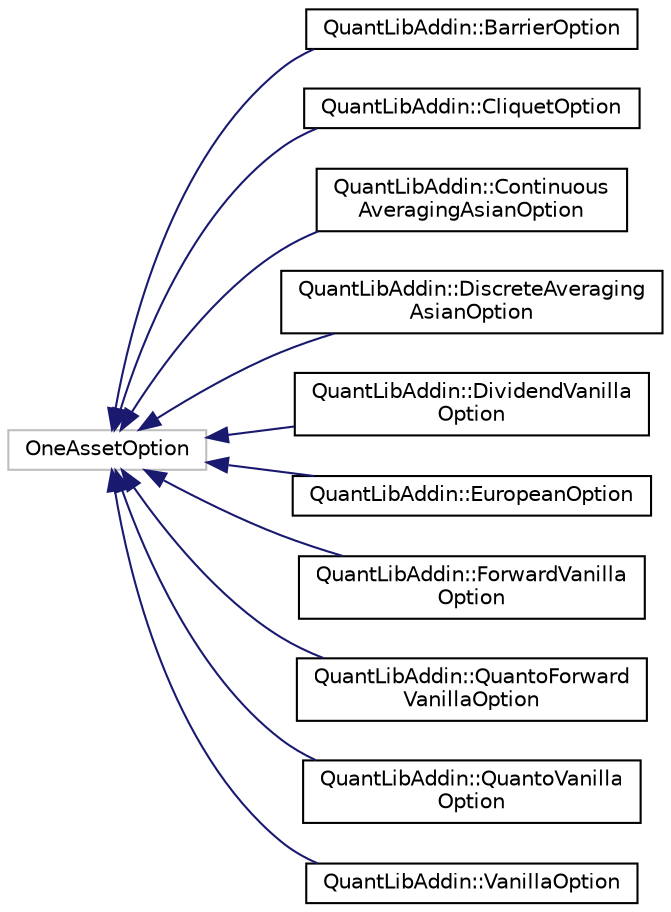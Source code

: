digraph "Graphical Class Hierarchy"
{
  edge [fontname="Helvetica",fontsize="10",labelfontname="Helvetica",labelfontsize="10"];
  node [fontname="Helvetica",fontsize="10",shape=record];
  rankdir="LR";
  Node69 [label="OneAssetOption",height=0.2,width=0.4,color="grey75", fillcolor="white", style="filled"];
  Node69 -> Node0 [dir="back",color="midnightblue",fontsize="10",style="solid",fontname="Helvetica"];
  Node0 [label="QuantLibAddin::BarrierOption",height=0.2,width=0.4,color="black", fillcolor="white", style="filled",URL="$class_quant_lib_addin_1_1_barrier_option.html"];
  Node69 -> Node71 [dir="back",color="midnightblue",fontsize="10",style="solid",fontname="Helvetica"];
  Node71 [label="QuantLibAddin::CliquetOption",height=0.2,width=0.4,color="black", fillcolor="white", style="filled",URL="$class_quant_lib_addin_1_1_cliquet_option.html"];
  Node69 -> Node72 [dir="back",color="midnightblue",fontsize="10",style="solid",fontname="Helvetica"];
  Node72 [label="QuantLibAddin::Continuous\lAveragingAsianOption",height=0.2,width=0.4,color="black", fillcolor="white", style="filled",URL="$class_quant_lib_addin_1_1_continuous_averaging_asian_option.html"];
  Node69 -> Node73 [dir="back",color="midnightblue",fontsize="10",style="solid",fontname="Helvetica"];
  Node73 [label="QuantLibAddin::DiscreteAveraging\lAsianOption",height=0.2,width=0.4,color="black", fillcolor="white", style="filled",URL="$class_quant_lib_addin_1_1_discrete_averaging_asian_option.html"];
  Node69 -> Node74 [dir="back",color="midnightblue",fontsize="10",style="solid",fontname="Helvetica"];
  Node74 [label="QuantLibAddin::DividendVanilla\lOption",height=0.2,width=0.4,color="black", fillcolor="white", style="filled",URL="$class_quant_lib_addin_1_1_dividend_vanilla_option.html"];
  Node69 -> Node75 [dir="back",color="midnightblue",fontsize="10",style="solid",fontname="Helvetica"];
  Node75 [label="QuantLibAddin::EuropeanOption",height=0.2,width=0.4,color="black", fillcolor="white", style="filled",URL="$class_quant_lib_addin_1_1_european_option.html"];
  Node69 -> Node76 [dir="back",color="midnightblue",fontsize="10",style="solid",fontname="Helvetica"];
  Node76 [label="QuantLibAddin::ForwardVanilla\lOption",height=0.2,width=0.4,color="black", fillcolor="white", style="filled",URL="$class_quant_lib_addin_1_1_forward_vanilla_option.html"];
  Node69 -> Node77 [dir="back",color="midnightblue",fontsize="10",style="solid",fontname="Helvetica"];
  Node77 [label="QuantLibAddin::QuantoForward\lVanillaOption",height=0.2,width=0.4,color="black", fillcolor="white", style="filled",URL="$class_quant_lib_addin_1_1_quanto_forward_vanilla_option.html"];
  Node69 -> Node78 [dir="back",color="midnightblue",fontsize="10",style="solid",fontname="Helvetica"];
  Node78 [label="QuantLibAddin::QuantoVanilla\lOption",height=0.2,width=0.4,color="black", fillcolor="white", style="filled",URL="$class_quant_lib_addin_1_1_quanto_vanilla_option.html"];
  Node69 -> Node79 [dir="back",color="midnightblue",fontsize="10",style="solid",fontname="Helvetica"];
  Node79 [label="QuantLibAddin::VanillaOption",height=0.2,width=0.4,color="black", fillcolor="white", style="filled",URL="$class_quant_lib_addin_1_1_vanilla_option.html"];
}
